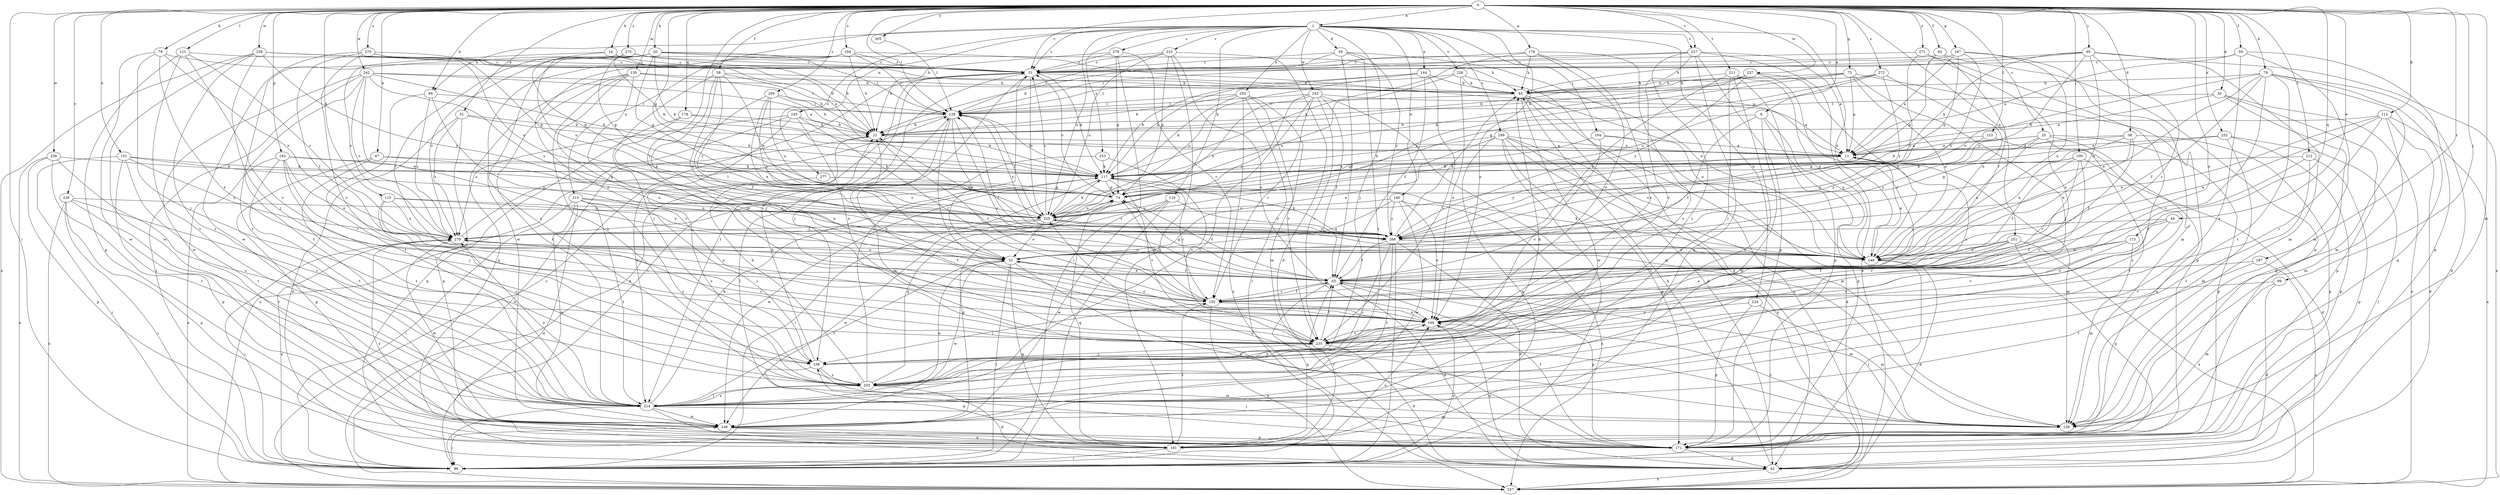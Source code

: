 strict digraph  {
0;
1;
6;
11;
14;
20;
21;
25;
31;
34;
38;
39;
42;
44;
47;
51;
52;
58;
59;
62;
63;
73;
74;
78;
79;
84;
85;
95;
96;
99;
100;
104;
106;
112;
115;
116;
117;
121;
123;
128;
130;
138;
140;
144;
145;
148;
151;
160;
163;
167;
171;
173;
176;
178;
181;
187;
192;
194;
199;
203;
211;
212;
214;
215;
224;
225;
226;
227;
228;
233;
235;
237;
238;
239;
242;
243;
246;
251;
252;
253;
255;
257;
265;
268;
269;
270;
271;
272;
275;
277;
278;
279;
0 -> 1  [label=a];
0 -> 6  [label=a];
0 -> 14  [label=b];
0 -> 20  [label=b];
0 -> 25  [label=c];
0 -> 31  [label=c];
0 -> 34  [label=d];
0 -> 38  [label=d];
0 -> 44  [label=e];
0 -> 47  [label=e];
0 -> 51  [label=e];
0 -> 58  [label=f];
0 -> 59  [label=f];
0 -> 62  [label=f];
0 -> 73  [label=g];
0 -> 74  [label=g];
0 -> 78  [label=h];
0 -> 79  [label=h];
0 -> 84  [label=h];
0 -> 95  [label=i];
0 -> 96  [label=i];
0 -> 99  [label=j];
0 -> 100  [label=j];
0 -> 112  [label=k];
0 -> 115  [label=k];
0 -> 121  [label=l];
0 -> 123  [label=l];
0 -> 128  [label=l];
0 -> 130  [label=m];
0 -> 138  [label=m];
0 -> 151  [label=o];
0 -> 160  [label=o];
0 -> 163  [label=p];
0 -> 167  [label=p];
0 -> 173  [label=q];
0 -> 176  [label=q];
0 -> 178  [label=q];
0 -> 187  [label=r];
0 -> 192  [label=r];
0 -> 194  [label=s];
0 -> 211  [label=t];
0 -> 212  [label=t];
0 -> 226  [label=v];
0 -> 227  [label=v];
0 -> 237  [label=w];
0 -> 238  [label=w];
0 -> 239  [label=w];
0 -> 242  [label=w];
0 -> 251  [label=x];
0 -> 252  [label=x];
0 -> 265  [label=y];
0 -> 269  [label=z];
0 -> 270  [label=z];
0 -> 271  [label=z];
0 -> 272  [label=z];
0 -> 275  [label=z];
1 -> 31  [label=c];
1 -> 39  [label=d];
1 -> 84  [label=h];
1 -> 104  [label=j];
1 -> 106  [label=j];
1 -> 116  [label=k];
1 -> 140  [label=n];
1 -> 144  [label=n];
1 -> 145  [label=n];
1 -> 148  [label=n];
1 -> 160  [label=o];
1 -> 199  [label=s];
1 -> 215  [label=u];
1 -> 224  [label=u];
1 -> 225  [label=u];
1 -> 227  [label=v];
1 -> 228  [label=v];
1 -> 233  [label=v];
1 -> 243  [label=w];
1 -> 253  [label=x];
1 -> 255  [label=x];
1 -> 277  [label=z];
1 -> 278  [label=z];
6 -> 21  [label=b];
6 -> 63  [label=f];
6 -> 148  [label=n];
6 -> 171  [label=p];
6 -> 246  [label=w];
11 -> 117  [label=k];
11 -> 138  [label=m];
11 -> 268  [label=y];
14 -> 31  [label=c];
14 -> 74  [label=g];
14 -> 85  [label=h];
14 -> 279  [label=z];
20 -> 31  [label=c];
20 -> 63  [label=f];
20 -> 74  [label=g];
20 -> 85  [label=h];
20 -> 117  [label=k];
20 -> 128  [label=l];
20 -> 225  [label=u];
20 -> 279  [label=z];
21 -> 11  [label=a];
21 -> 192  [label=r];
25 -> 11  [label=a];
25 -> 74  [label=g];
25 -> 148  [label=n];
25 -> 171  [label=p];
25 -> 181  [label=q];
25 -> 214  [label=t];
25 -> 268  [label=y];
31 -> 85  [label=h];
31 -> 96  [label=i];
31 -> 106  [label=j];
31 -> 117  [label=k];
31 -> 214  [label=t];
31 -> 225  [label=u];
31 -> 257  [label=x];
34 -> 11  [label=a];
34 -> 128  [label=l];
34 -> 171  [label=p];
34 -> 181  [label=q];
34 -> 257  [label=x];
38 -> 11  [label=a];
38 -> 63  [label=f];
38 -> 117  [label=k];
38 -> 148  [label=n];
38 -> 171  [label=p];
38 -> 268  [label=y];
39 -> 21  [label=b];
39 -> 31  [label=c];
39 -> 63  [label=f];
39 -> 148  [label=n];
39 -> 214  [label=t];
39 -> 268  [label=y];
42 -> 85  [label=h];
42 -> 257  [label=x];
44 -> 63  [label=f];
44 -> 160  [label=o];
44 -> 235  [label=v];
44 -> 268  [label=y];
47 -> 117  [label=k];
47 -> 148  [label=n];
47 -> 171  [label=p];
47 -> 214  [label=t];
51 -> 21  [label=b];
51 -> 42  [label=d];
51 -> 117  [label=k];
51 -> 171  [label=p];
51 -> 279  [label=z];
52 -> 63  [label=f];
52 -> 96  [label=i];
52 -> 160  [label=o];
52 -> 171  [label=p];
52 -> 181  [label=q];
52 -> 214  [label=t];
52 -> 246  [label=w];
58 -> 52  [label=e];
58 -> 85  [label=h];
58 -> 106  [label=j];
58 -> 128  [label=l];
58 -> 148  [label=n];
58 -> 225  [label=u];
58 -> 268  [label=y];
59 -> 11  [label=a];
59 -> 31  [label=c];
59 -> 138  [label=m];
59 -> 171  [label=p];
59 -> 203  [label=s];
62 -> 31  [label=c];
62 -> 63  [label=f];
62 -> 74  [label=g];
62 -> 171  [label=p];
63 -> 42  [label=d];
63 -> 52  [label=e];
63 -> 74  [label=g];
63 -> 128  [label=l];
63 -> 138  [label=m];
63 -> 171  [label=p];
63 -> 181  [label=q];
63 -> 192  [label=r];
73 -> 11  [label=a];
73 -> 21  [label=b];
73 -> 85  [label=h];
73 -> 106  [label=j];
73 -> 148  [label=n];
73 -> 171  [label=p];
73 -> 225  [label=u];
74 -> 31  [label=c];
74 -> 63  [label=f];
74 -> 181  [label=q];
74 -> 225  [label=u];
78 -> 31  [label=c];
78 -> 106  [label=j];
78 -> 160  [label=o];
78 -> 246  [label=w];
78 -> 279  [label=z];
79 -> 42  [label=d];
79 -> 52  [label=e];
79 -> 63  [label=f];
79 -> 85  [label=h];
79 -> 138  [label=m];
79 -> 181  [label=q];
79 -> 214  [label=t];
79 -> 225  [label=u];
79 -> 235  [label=v];
84 -> 128  [label=l];
84 -> 214  [label=t];
84 -> 235  [label=v];
84 -> 279  [label=z];
85 -> 42  [label=d];
85 -> 128  [label=l];
85 -> 148  [label=n];
85 -> 246  [label=w];
85 -> 257  [label=x];
95 -> 31  [label=c];
95 -> 85  [label=h];
95 -> 117  [label=k];
95 -> 138  [label=m];
95 -> 148  [label=n];
95 -> 192  [label=r];
95 -> 257  [label=x];
95 -> 268  [label=y];
96 -> 21  [label=b];
96 -> 160  [label=o];
96 -> 279  [label=z];
99 -> 42  [label=d];
99 -> 138  [label=m];
99 -> 192  [label=r];
100 -> 42  [label=d];
100 -> 63  [label=f];
100 -> 74  [label=g];
100 -> 117  [label=k];
100 -> 192  [label=r];
100 -> 235  [label=v];
104 -> 11  [label=a];
104 -> 42  [label=d];
104 -> 74  [label=g];
104 -> 235  [label=v];
106 -> 21  [label=b];
106 -> 138  [label=m];
106 -> 181  [label=q];
106 -> 203  [label=s];
112 -> 21  [label=b];
112 -> 42  [label=d];
112 -> 52  [label=e];
112 -> 138  [label=m];
112 -> 148  [label=n];
112 -> 235  [label=v];
112 -> 257  [label=x];
115 -> 160  [label=o];
115 -> 203  [label=s];
115 -> 225  [label=u];
115 -> 268  [label=y];
115 -> 279  [label=z];
116 -> 96  [label=i];
116 -> 225  [label=u];
116 -> 246  [label=w];
116 -> 268  [label=y];
116 -> 279  [label=z];
117 -> 74  [label=g];
117 -> 96  [label=i];
117 -> 128  [label=l];
117 -> 192  [label=r];
117 -> 235  [label=v];
117 -> 246  [label=w];
121 -> 31  [label=c];
121 -> 171  [label=p];
121 -> 214  [label=t];
121 -> 235  [label=v];
121 -> 279  [label=z];
123 -> 11  [label=a];
123 -> 203  [label=s];
123 -> 268  [label=y];
128 -> 21  [label=b];
128 -> 52  [label=e];
128 -> 138  [label=m];
128 -> 192  [label=r];
128 -> 235  [label=v];
128 -> 268  [label=y];
130 -> 21  [label=b];
130 -> 85  [label=h];
130 -> 160  [label=o];
130 -> 181  [label=q];
130 -> 203  [label=s];
130 -> 214  [label=t];
130 -> 235  [label=v];
138 -> 160  [label=o];
140 -> 52  [label=e];
140 -> 160  [label=o];
140 -> 225  [label=u];
140 -> 246  [label=w];
140 -> 257  [label=x];
140 -> 268  [label=y];
144 -> 63  [label=f];
144 -> 85  [label=h];
144 -> 117  [label=k];
144 -> 128  [label=l];
144 -> 225  [label=u];
144 -> 235  [label=v];
145 -> 21  [label=b];
145 -> 160  [label=o];
145 -> 192  [label=r];
145 -> 214  [label=t];
145 -> 257  [label=x];
145 -> 279  [label=z];
148 -> 11  [label=a];
148 -> 42  [label=d];
148 -> 96  [label=i];
148 -> 117  [label=k];
148 -> 225  [label=u];
151 -> 96  [label=i];
151 -> 117  [label=k];
151 -> 171  [label=p];
151 -> 214  [label=t];
151 -> 225  [label=u];
151 -> 279  [label=z];
160 -> 11  [label=a];
160 -> 21  [label=b];
160 -> 42  [label=d];
160 -> 235  [label=v];
163 -> 52  [label=e];
163 -> 74  [label=g];
163 -> 106  [label=j];
163 -> 117  [label=k];
163 -> 192  [label=r];
163 -> 214  [label=t];
163 -> 257  [label=x];
167 -> 11  [label=a];
167 -> 31  [label=c];
167 -> 74  [label=g];
167 -> 138  [label=m];
167 -> 148  [label=n];
167 -> 268  [label=y];
171 -> 42  [label=d];
171 -> 63  [label=f];
171 -> 106  [label=j];
171 -> 128  [label=l];
171 -> 225  [label=u];
171 -> 279  [label=z];
173 -> 138  [label=m];
173 -> 148  [label=n];
173 -> 192  [label=r];
173 -> 235  [label=v];
176 -> 31  [label=c];
176 -> 85  [label=h];
176 -> 117  [label=k];
176 -> 160  [label=o];
176 -> 203  [label=s];
176 -> 235  [label=v];
178 -> 21  [label=b];
178 -> 117  [label=k];
178 -> 181  [label=q];
178 -> 192  [label=r];
181 -> 63  [label=f];
181 -> 96  [label=i];
181 -> 160  [label=o];
181 -> 192  [label=r];
187 -> 63  [label=f];
187 -> 214  [label=t];
187 -> 257  [label=x];
192 -> 63  [label=f];
192 -> 74  [label=g];
192 -> 106  [label=j];
192 -> 160  [label=o];
192 -> 257  [label=x];
194 -> 11  [label=a];
194 -> 21  [label=b];
194 -> 31  [label=c];
194 -> 128  [label=l];
194 -> 160  [label=o];
194 -> 203  [label=s];
194 -> 246  [label=w];
199 -> 11  [label=a];
199 -> 52  [label=e];
199 -> 96  [label=i];
199 -> 117  [label=k];
199 -> 138  [label=m];
199 -> 148  [label=n];
199 -> 171  [label=p];
199 -> 181  [label=q];
199 -> 257  [label=x];
203 -> 21  [label=b];
203 -> 31  [label=c];
203 -> 42  [label=d];
203 -> 74  [label=g];
203 -> 85  [label=h];
203 -> 160  [label=o];
203 -> 214  [label=t];
211 -> 52  [label=e];
211 -> 85  [label=h];
211 -> 106  [label=j];
211 -> 148  [label=n];
211 -> 171  [label=p];
211 -> 203  [label=s];
212 -> 117  [label=k];
212 -> 171  [label=p];
212 -> 214  [label=t];
212 -> 235  [label=v];
214 -> 52  [label=e];
214 -> 96  [label=i];
214 -> 117  [label=k];
214 -> 138  [label=m];
214 -> 181  [label=q];
214 -> 203  [label=s];
214 -> 246  [label=w];
214 -> 279  [label=z];
215 -> 42  [label=d];
215 -> 96  [label=i];
215 -> 106  [label=j];
215 -> 203  [label=s];
215 -> 214  [label=t];
215 -> 225  [label=u];
215 -> 246  [label=w];
215 -> 268  [label=y];
224 -> 138  [label=m];
224 -> 160  [label=o];
224 -> 171  [label=p];
225 -> 31  [label=c];
225 -> 52  [label=e];
225 -> 117  [label=k];
225 -> 128  [label=l];
225 -> 246  [label=w];
225 -> 268  [label=y];
225 -> 279  [label=z];
226 -> 96  [label=i];
226 -> 171  [label=p];
226 -> 214  [label=t];
226 -> 225  [label=u];
226 -> 235  [label=v];
226 -> 257  [label=x];
227 -> 11  [label=a];
227 -> 31  [label=c];
227 -> 128  [label=l];
227 -> 171  [label=p];
227 -> 181  [label=q];
227 -> 203  [label=s];
227 -> 235  [label=v];
227 -> 257  [label=x];
228 -> 42  [label=d];
228 -> 85  [label=h];
228 -> 117  [label=k];
228 -> 160  [label=o];
228 -> 225  [label=u];
233 -> 31  [label=c];
233 -> 42  [label=d];
233 -> 74  [label=g];
233 -> 128  [label=l];
233 -> 160  [label=o];
233 -> 181  [label=q];
233 -> 225  [label=u];
235 -> 42  [label=d];
235 -> 63  [label=f];
235 -> 106  [label=j];
235 -> 279  [label=z];
237 -> 21  [label=b];
237 -> 85  [label=h];
237 -> 117  [label=k];
237 -> 148  [label=n];
237 -> 192  [label=r];
237 -> 268  [label=y];
238 -> 11  [label=a];
238 -> 31  [label=c];
238 -> 106  [label=j];
238 -> 214  [label=t];
238 -> 225  [label=u];
238 -> 246  [label=w];
238 -> 257  [label=x];
238 -> 268  [label=y];
239 -> 117  [label=k];
239 -> 171  [label=p];
239 -> 203  [label=s];
239 -> 214  [label=t];
239 -> 257  [label=x];
242 -> 11  [label=a];
242 -> 52  [label=e];
242 -> 85  [label=h];
242 -> 96  [label=i];
242 -> 117  [label=k];
242 -> 214  [label=t];
242 -> 246  [label=w];
242 -> 268  [label=y];
242 -> 279  [label=z];
243 -> 11  [label=a];
243 -> 63  [label=f];
243 -> 128  [label=l];
243 -> 138  [label=m];
243 -> 192  [label=r];
243 -> 214  [label=t];
243 -> 225  [label=u];
243 -> 235  [label=v];
243 -> 279  [label=z];
246 -> 74  [label=g];
246 -> 96  [label=i];
246 -> 171  [label=p];
246 -> 181  [label=q];
251 -> 52  [label=e];
251 -> 148  [label=n];
251 -> 160  [label=o];
251 -> 171  [label=p];
251 -> 192  [label=r];
251 -> 257  [label=x];
252 -> 11  [label=a];
252 -> 96  [label=i];
252 -> 138  [label=m];
252 -> 148  [label=n];
252 -> 171  [label=p];
253 -> 117  [label=k];
253 -> 235  [label=v];
253 -> 279  [label=z];
255 -> 21  [label=b];
255 -> 96  [label=i];
255 -> 117  [label=k];
255 -> 128  [label=l];
255 -> 138  [label=m];
255 -> 235  [label=v];
255 -> 257  [label=x];
257 -> 31  [label=c];
265 -> 128  [label=l];
268 -> 21  [label=b];
268 -> 42  [label=d];
268 -> 63  [label=f];
268 -> 85  [label=h];
268 -> 96  [label=i];
268 -> 117  [label=k];
268 -> 148  [label=n];
268 -> 203  [label=s];
268 -> 214  [label=t];
269 -> 21  [label=b];
269 -> 52  [label=e];
269 -> 63  [label=f];
269 -> 128  [label=l];
269 -> 225  [label=u];
269 -> 268  [label=y];
270 -> 21  [label=b];
270 -> 31  [label=c];
270 -> 63  [label=f];
270 -> 74  [label=g];
270 -> 235  [label=v];
270 -> 246  [label=w];
271 -> 31  [label=c];
271 -> 160  [label=o];
271 -> 214  [label=t];
271 -> 268  [label=y];
272 -> 74  [label=g];
272 -> 85  [label=h];
272 -> 148  [label=n];
272 -> 225  [label=u];
272 -> 268  [label=y];
275 -> 21  [label=b];
275 -> 31  [label=c];
275 -> 74  [label=g];
275 -> 117  [label=k];
275 -> 214  [label=t];
277 -> 74  [label=g];
277 -> 203  [label=s];
278 -> 21  [label=b];
278 -> 31  [label=c];
278 -> 74  [label=g];
278 -> 96  [label=i];
278 -> 192  [label=r];
279 -> 52  [label=e];
279 -> 63  [label=f];
279 -> 96  [label=i];
279 -> 128  [label=l];
279 -> 148  [label=n];
279 -> 246  [label=w];
}
